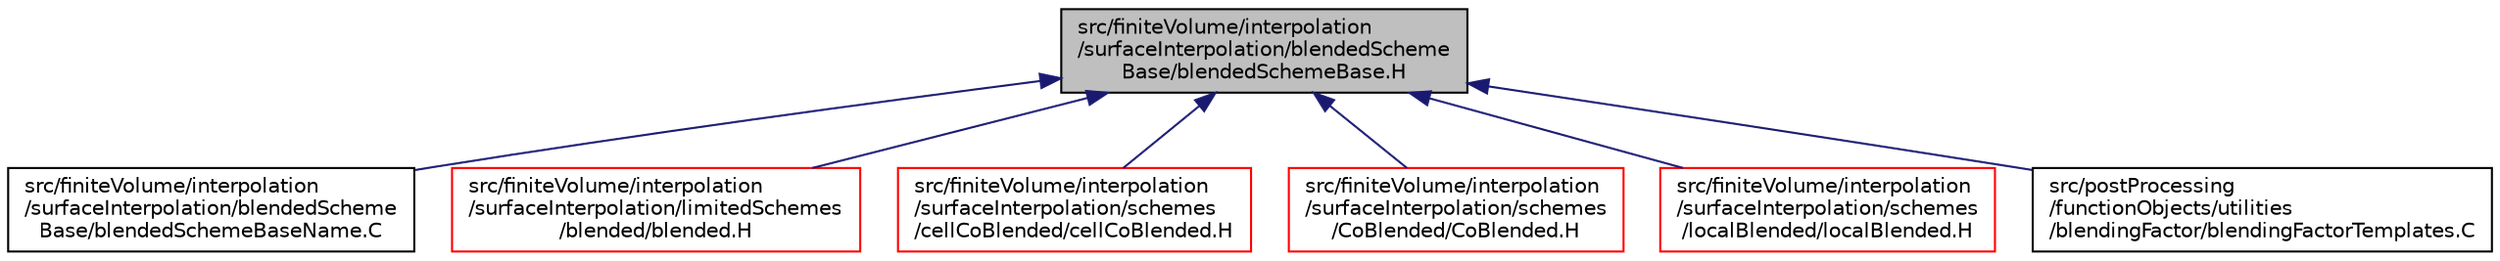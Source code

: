 digraph "src/finiteVolume/interpolation/surfaceInterpolation/blendedSchemeBase/blendedSchemeBase.H"
{
  bgcolor="transparent";
  edge [fontname="Helvetica",fontsize="10",labelfontname="Helvetica",labelfontsize="10"];
  node [fontname="Helvetica",fontsize="10",shape=record];
  Node1 [label="src/finiteVolume/interpolation\l/surfaceInterpolation/blendedScheme\lBase/blendedSchemeBase.H",height=0.2,width=0.4,color="black", fillcolor="grey75", style="filled", fontcolor="black"];
  Node1 -> Node2 [dir="back",color="midnightblue",fontsize="10",style="solid",fontname="Helvetica"];
  Node2 [label="src/finiteVolume/interpolation\l/surfaceInterpolation/blendedScheme\lBase/blendedSchemeBaseName.C",height=0.2,width=0.4,color="black",URL="$a06152.html"];
  Node1 -> Node3 [dir="back",color="midnightblue",fontsize="10",style="solid",fontname="Helvetica"];
  Node3 [label="src/finiteVolume/interpolation\l/surfaceInterpolation/limitedSchemes\l/blended/blended.H",height=0.2,width=0.4,color="red",URL="$a06155.html"];
  Node1 -> Node4 [dir="back",color="midnightblue",fontsize="10",style="solid",fontname="Helvetica"];
  Node4 [label="src/finiteVolume/interpolation\l/surfaceInterpolation/schemes\l/cellCoBlended/cellCoBlended.H",height=0.2,width=0.4,color="red",URL="$a06233.html"];
  Node1 -> Node5 [dir="back",color="midnightblue",fontsize="10",style="solid",fontname="Helvetica"];
  Node5 [label="src/finiteVolume/interpolation\l/surfaceInterpolation/schemes\l/CoBlended/CoBlended.H",height=0.2,width=0.4,color="red",URL="$a06240.html"];
  Node1 -> Node6 [dir="back",color="midnightblue",fontsize="10",style="solid",fontname="Helvetica"];
  Node6 [label="src/finiteVolume/interpolation\l/surfaceInterpolation/schemes\l/localBlended/localBlended.H",height=0.2,width=0.4,color="red",URL="$a06273.html"];
  Node1 -> Node7 [dir="back",color="midnightblue",fontsize="10",style="solid",fontname="Helvetica"];
  Node7 [label="src/postProcessing\l/functionObjects/utilities\l/blendingFactor/blendingFactorTemplates.C",height=0.2,width=0.4,color="black",URL="$a09493.html"];
}
